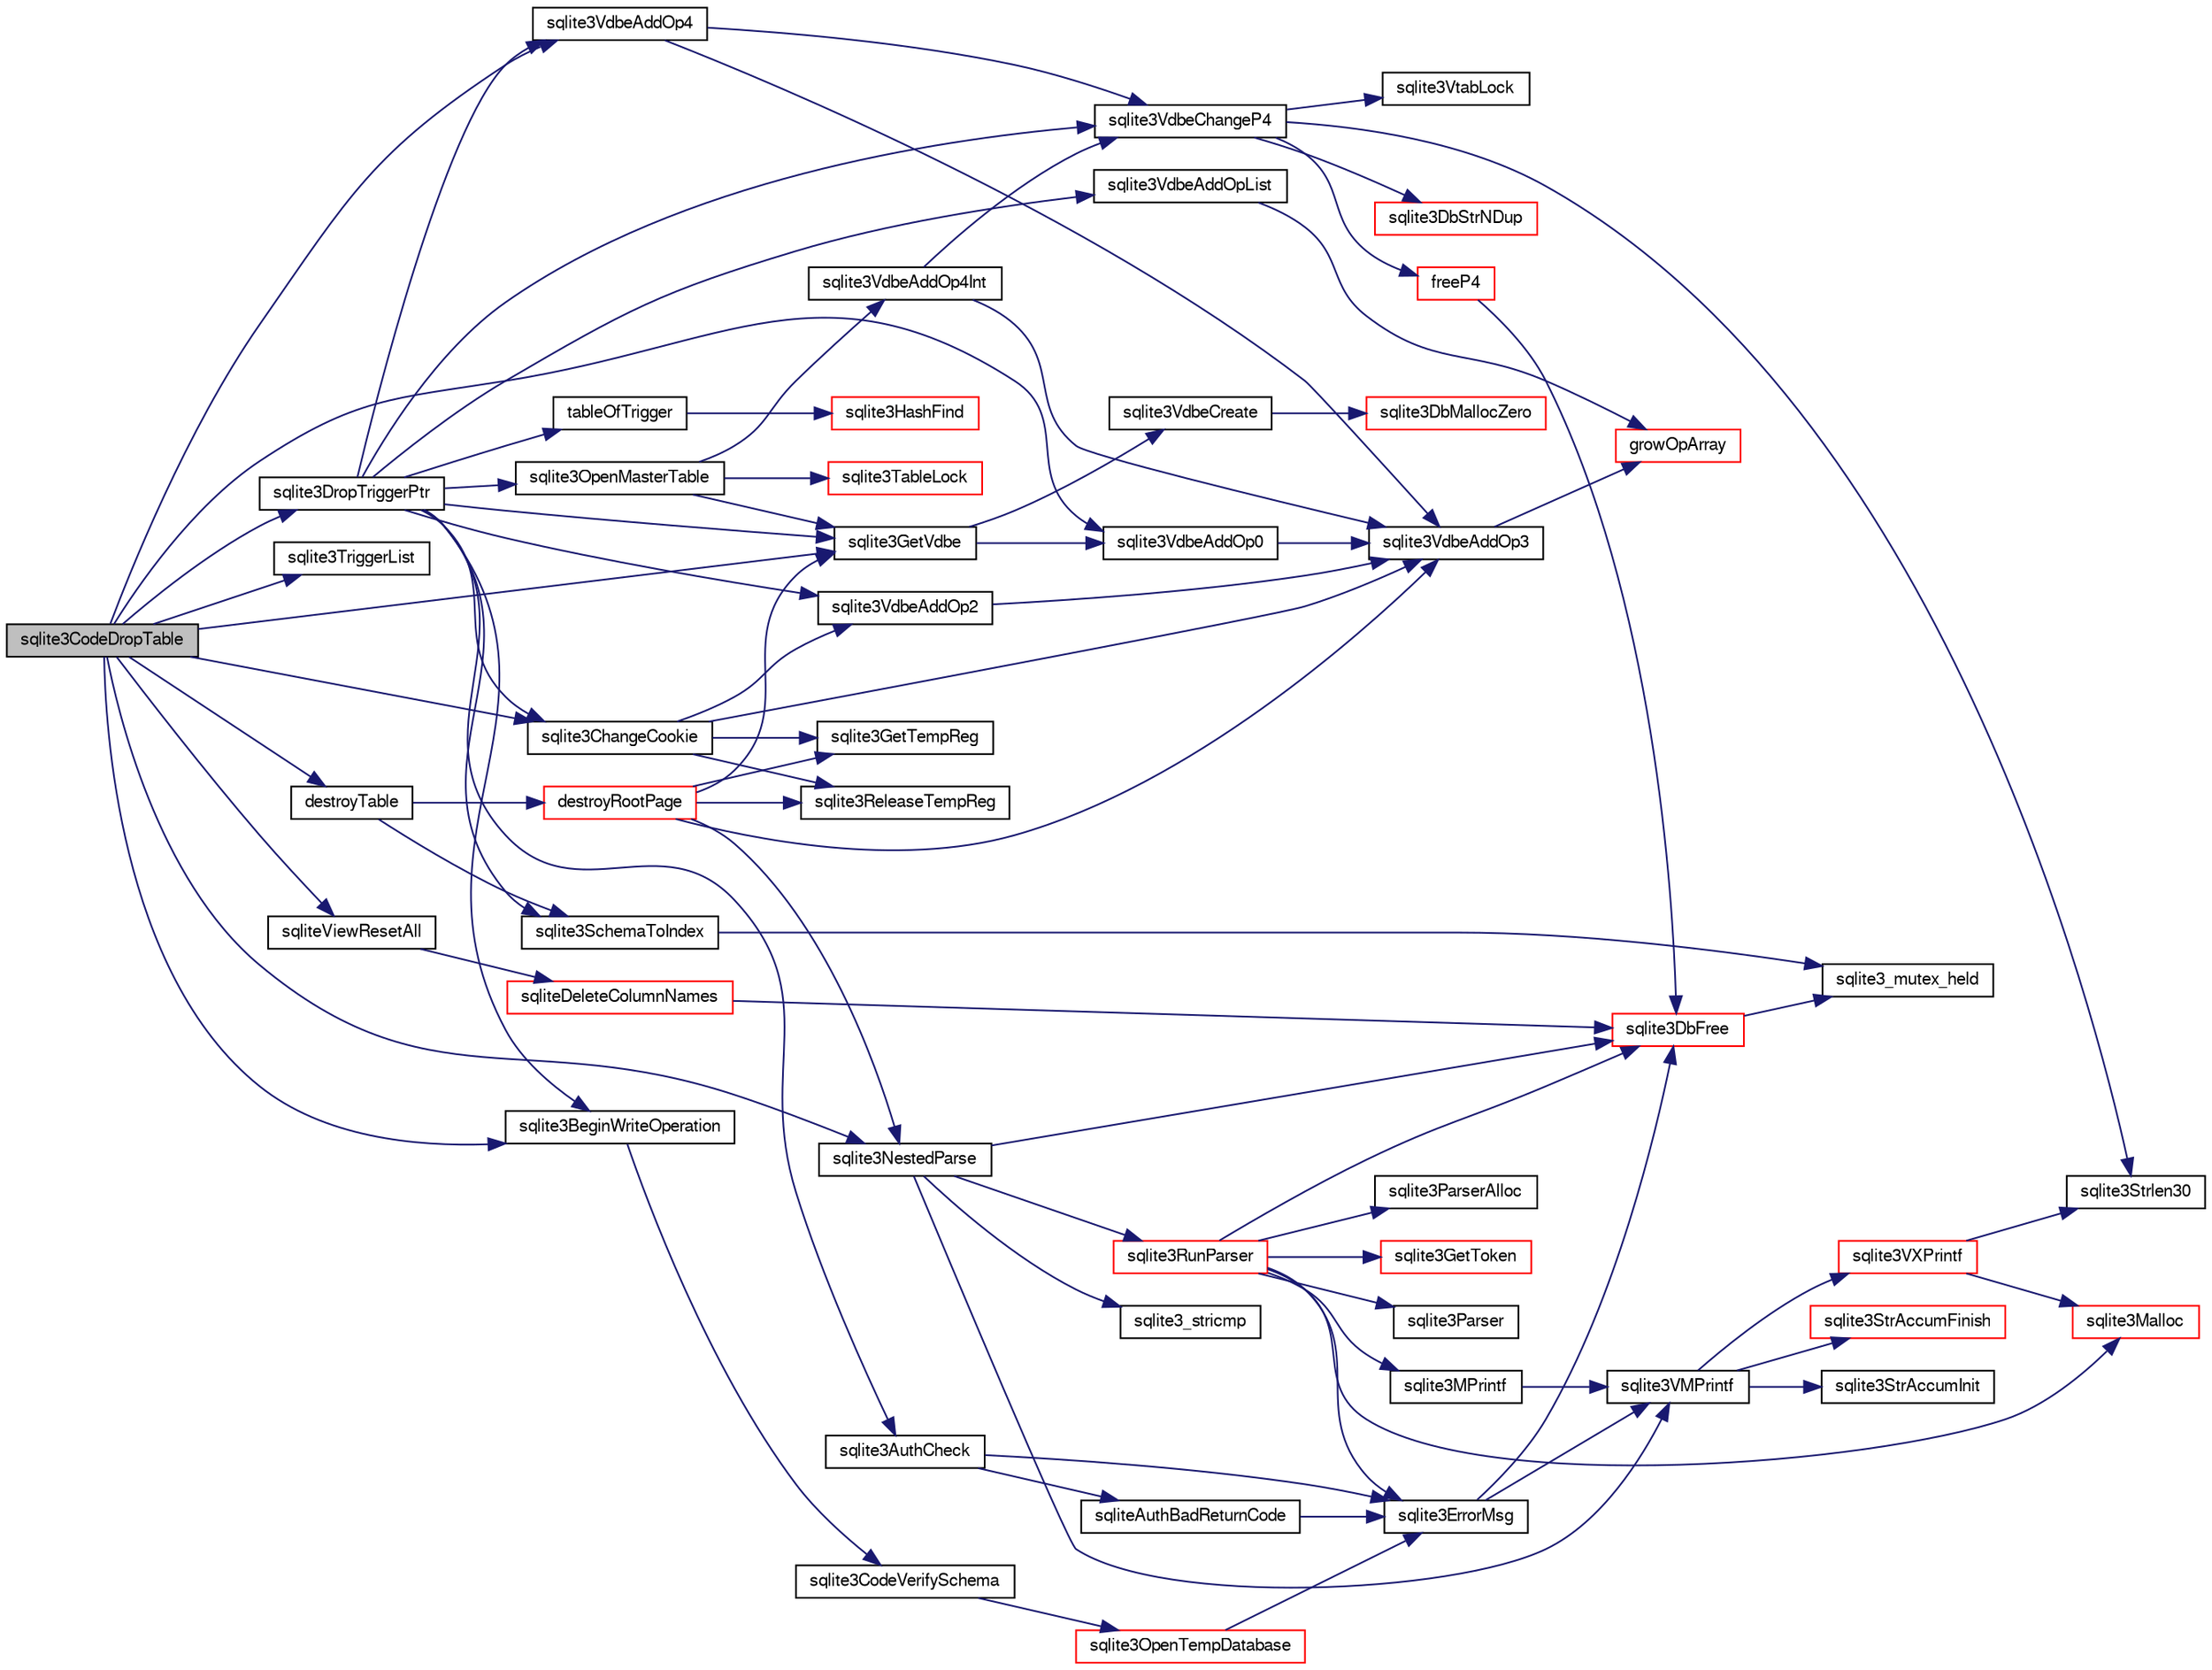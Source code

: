 digraph "sqlite3CodeDropTable"
{
  edge [fontname="FreeSans",fontsize="10",labelfontname="FreeSans",labelfontsize="10"];
  node [fontname="FreeSans",fontsize="10",shape=record];
  rankdir="LR";
  Node473017 [label="sqlite3CodeDropTable",height=0.2,width=0.4,color="black", fillcolor="grey75", style="filled", fontcolor="black"];
  Node473017 -> Node473018 [color="midnightblue",fontsize="10",style="solid",fontname="FreeSans"];
  Node473018 [label="sqlite3GetVdbe",height=0.2,width=0.4,color="black", fillcolor="white", style="filled",URL="$sqlite3_8c.html#a76b721dcd00b0587308547594cb6c1f4"];
  Node473018 -> Node473019 [color="midnightblue",fontsize="10",style="solid",fontname="FreeSans"];
  Node473019 [label="sqlite3VdbeCreate",height=0.2,width=0.4,color="black", fillcolor="white", style="filled",URL="$sqlite3_8c.html#a7778fbbc1a7b677f680ce0afc44a88e2"];
  Node473019 -> Node473020 [color="midnightblue",fontsize="10",style="solid",fontname="FreeSans"];
  Node473020 [label="sqlite3DbMallocZero",height=0.2,width=0.4,color="red", fillcolor="white", style="filled",URL="$sqlite3_8c.html#a49cfebac9d6067a03442c92af73f33e4"];
  Node473018 -> Node473033 [color="midnightblue",fontsize="10",style="solid",fontname="FreeSans"];
  Node473033 [label="sqlite3VdbeAddOp0",height=0.2,width=0.4,color="black", fillcolor="white", style="filled",URL="$sqlite3_8c.html#a0aefd237fc1d629f3a3d3d454ced408a"];
  Node473033 -> Node473034 [color="midnightblue",fontsize="10",style="solid",fontname="FreeSans"];
  Node473034 [label="sqlite3VdbeAddOp3",height=0.2,width=0.4,color="black", fillcolor="white", style="filled",URL="$sqlite3_8c.html#a29b4560b019211a73e1478cec7468345"];
  Node473034 -> Node473035 [color="midnightblue",fontsize="10",style="solid",fontname="FreeSans"];
  Node473035 [label="growOpArray",height=0.2,width=0.4,color="red", fillcolor="white", style="filled",URL="$sqlite3_8c.html#adb00b9ead01ffe0d757d5a6d0853ada5"];
  Node473017 -> Node473305 [color="midnightblue",fontsize="10",style="solid",fontname="FreeSans"];
  Node473305 [label="sqlite3BeginWriteOperation",height=0.2,width=0.4,color="black", fillcolor="white", style="filled",URL="$sqlite3_8c.html#a21b1b811bbe305f922244f8913c87f10"];
  Node473305 -> Node473306 [color="midnightblue",fontsize="10",style="solid",fontname="FreeSans"];
  Node473306 [label="sqlite3CodeVerifySchema",height=0.2,width=0.4,color="black", fillcolor="white", style="filled",URL="$sqlite3_8c.html#ad9d8708d96f8416ec59ebf41c57000f9"];
  Node473306 -> Node473307 [color="midnightblue",fontsize="10",style="solid",fontname="FreeSans"];
  Node473307 [label="sqlite3OpenTempDatabase",height=0.2,width=0.4,color="red", fillcolor="white", style="filled",URL="$sqlite3_8c.html#aaf3088380b731428b72d3b5777f93755"];
  Node473307 -> Node473521 [color="midnightblue",fontsize="10",style="solid",fontname="FreeSans"];
  Node473521 [label="sqlite3ErrorMsg",height=0.2,width=0.4,color="black", fillcolor="white", style="filled",URL="$sqlite3_8c.html#aee2798e173651adae0f9c85469f3457d"];
  Node473521 -> Node473293 [color="midnightblue",fontsize="10",style="solid",fontname="FreeSans"];
  Node473293 [label="sqlite3VMPrintf",height=0.2,width=0.4,color="black", fillcolor="white", style="filled",URL="$sqlite3_8c.html#a05535d0982ef06fbc2ee8195ebbae689"];
  Node473293 -> Node473068 [color="midnightblue",fontsize="10",style="solid",fontname="FreeSans"];
  Node473068 [label="sqlite3StrAccumInit",height=0.2,width=0.4,color="black", fillcolor="white", style="filled",URL="$sqlite3_8c.html#aabf95e113b9d54d519cd15a56215f560"];
  Node473293 -> Node473069 [color="midnightblue",fontsize="10",style="solid",fontname="FreeSans"];
  Node473069 [label="sqlite3VXPrintf",height=0.2,width=0.4,color="red", fillcolor="white", style="filled",URL="$sqlite3_8c.html#a63c25806c9bd4a2b76f9a0eb232c6bde"];
  Node473069 -> Node473023 [color="midnightblue",fontsize="10",style="solid",fontname="FreeSans"];
  Node473023 [label="sqlite3Malloc",height=0.2,width=0.4,color="red", fillcolor="white", style="filled",URL="$sqlite3_8c.html#a361a2eaa846b1885f123abe46f5d8b2b"];
  Node473069 -> Node473088 [color="midnightblue",fontsize="10",style="solid",fontname="FreeSans"];
  Node473088 [label="sqlite3Strlen30",height=0.2,width=0.4,color="black", fillcolor="white", style="filled",URL="$sqlite3_8c.html#a3dcd80ba41f1a308193dee74857b62a7"];
  Node473293 -> Node473112 [color="midnightblue",fontsize="10",style="solid",fontname="FreeSans"];
  Node473112 [label="sqlite3StrAccumFinish",height=0.2,width=0.4,color="red", fillcolor="white", style="filled",URL="$sqlite3_8c.html#adb7f26b10ac1b847db6f000ef4c2e2ba"];
  Node473521 -> Node473038 [color="midnightblue",fontsize="10",style="solid",fontname="FreeSans"];
  Node473038 [label="sqlite3DbFree",height=0.2,width=0.4,color="red", fillcolor="white", style="filled",URL="$sqlite3_8c.html#ac70ab821a6607b4a1b909582dc37a069"];
  Node473038 -> Node473022 [color="midnightblue",fontsize="10",style="solid",fontname="FreeSans"];
  Node473022 [label="sqlite3_mutex_held",height=0.2,width=0.4,color="black", fillcolor="white", style="filled",URL="$sqlite3_8c.html#acf77da68932b6bc163c5e68547ecc3e7"];
  Node473017 -> Node473033 [color="midnightblue",fontsize="10",style="solid",fontname="FreeSans"];
  Node473017 -> Node473524 [color="midnightblue",fontsize="10",style="solid",fontname="FreeSans"];
  Node473524 [label="sqlite3TriggerList",height=0.2,width=0.4,color="black", fillcolor="white", style="filled",URL="$sqlite3_8c.html#a64b772357d0dabd103b28ce0ca0b312f"];
  Node473017 -> Node473525 [color="midnightblue",fontsize="10",style="solid",fontname="FreeSans"];
  Node473525 [label="sqlite3DropTriggerPtr",height=0.2,width=0.4,color="black", fillcolor="white", style="filled",URL="$sqlite3_8c.html#aa3a84617bfc76be1c61c27fc2b6d0b17"];
  Node473525 -> Node473526 [color="midnightblue",fontsize="10",style="solid",fontname="FreeSans"];
  Node473526 [label="sqlite3SchemaToIndex",height=0.2,width=0.4,color="black", fillcolor="white", style="filled",URL="$sqlite3_8c.html#ad9ef77a42022f1f8c8ab71b5761f5134"];
  Node473526 -> Node473022 [color="midnightblue",fontsize="10",style="solid",fontname="FreeSans"];
  Node473525 -> Node473527 [color="midnightblue",fontsize="10",style="solid",fontname="FreeSans"];
  Node473527 [label="tableOfTrigger",height=0.2,width=0.4,color="black", fillcolor="white", style="filled",URL="$sqlite3_8c.html#a62f317e5cd5c8e11647b1d56426467c3"];
  Node473527 -> Node473528 [color="midnightblue",fontsize="10",style="solid",fontname="FreeSans"];
  Node473528 [label="sqlite3HashFind",height=0.2,width=0.4,color="red", fillcolor="white", style="filled",URL="$sqlite3_8c.html#a8ca124229470a66b4c9c141ded48e2aa"];
  Node473525 -> Node473531 [color="midnightblue",fontsize="10",style="solid",fontname="FreeSans"];
  Node473531 [label="sqlite3AuthCheck",height=0.2,width=0.4,color="black", fillcolor="white", style="filled",URL="$sqlite3_8c.html#a83c75b8b7aa1c35301005be7ff1a8582"];
  Node473531 -> Node473521 [color="midnightblue",fontsize="10",style="solid",fontname="FreeSans"];
  Node473531 -> Node473532 [color="midnightblue",fontsize="10",style="solid",fontname="FreeSans"];
  Node473532 [label="sqliteAuthBadReturnCode",height=0.2,width=0.4,color="black", fillcolor="white", style="filled",URL="$sqlite3_8c.html#ad8fdda3ef346903a89e24dd825642bc1"];
  Node473532 -> Node473521 [color="midnightblue",fontsize="10",style="solid",fontname="FreeSans"];
  Node473525 -> Node473018 [color="midnightblue",fontsize="10",style="solid",fontname="FreeSans"];
  Node473525 -> Node473305 [color="midnightblue",fontsize="10",style="solid",fontname="FreeSans"];
  Node473525 -> Node473533 [color="midnightblue",fontsize="10",style="solid",fontname="FreeSans"];
  Node473533 [label="sqlite3OpenMasterTable",height=0.2,width=0.4,color="black", fillcolor="white", style="filled",URL="$sqlite3_8c.html#af09834781ee193f5fe2dc60117210695"];
  Node473533 -> Node473018 [color="midnightblue",fontsize="10",style="solid",fontname="FreeSans"];
  Node473533 -> Node473534 [color="midnightblue",fontsize="10",style="solid",fontname="FreeSans"];
  Node473534 [label="sqlite3TableLock",height=0.2,width=0.4,color="red", fillcolor="white", style="filled",URL="$sqlite3_8c.html#a13be5e81f379c515f270f6f2a3bb63a7"];
  Node473533 -> Node473535 [color="midnightblue",fontsize="10",style="solid",fontname="FreeSans"];
  Node473535 [label="sqlite3VdbeAddOp4Int",height=0.2,width=0.4,color="black", fillcolor="white", style="filled",URL="$sqlite3_8c.html#afff63410071bb7015a6392d8a7704b43"];
  Node473535 -> Node473034 [color="midnightblue",fontsize="10",style="solid",fontname="FreeSans"];
  Node473535 -> Node473536 [color="midnightblue",fontsize="10",style="solid",fontname="FreeSans"];
  Node473536 [label="sqlite3VdbeChangeP4",height=0.2,width=0.4,color="black", fillcolor="white", style="filled",URL="$sqlite3_8c.html#add0d891a062d044a0c7e6fc072702830"];
  Node473536 -> Node473537 [color="midnightblue",fontsize="10",style="solid",fontname="FreeSans"];
  Node473537 [label="freeP4",height=0.2,width=0.4,color="red", fillcolor="white", style="filled",URL="$sqlite3_8c.html#aa1ec8debef2a9be5fe36a3082fd3e0f9"];
  Node473537 -> Node473038 [color="midnightblue",fontsize="10",style="solid",fontname="FreeSans"];
  Node473536 -> Node473543 [color="midnightblue",fontsize="10",style="solid",fontname="FreeSans"];
  Node473543 [label="sqlite3VtabLock",height=0.2,width=0.4,color="black", fillcolor="white", style="filled",URL="$sqlite3_8c.html#aa2b6bcc2ba2b313da4b72e6b0d83dea6"];
  Node473536 -> Node473088 [color="midnightblue",fontsize="10",style="solid",fontname="FreeSans"];
  Node473536 -> Node473296 [color="midnightblue",fontsize="10",style="solid",fontname="FreeSans"];
  Node473296 [label="sqlite3DbStrNDup",height=0.2,width=0.4,color="red", fillcolor="white", style="filled",URL="$sqlite3_8c.html#a48e8c757f70cba60fe83ce00ad8de713"];
  Node473525 -> Node473544 [color="midnightblue",fontsize="10",style="solid",fontname="FreeSans"];
  Node473544 [label="sqlite3VdbeAddOpList",height=0.2,width=0.4,color="black", fillcolor="white", style="filled",URL="$sqlite3_8c.html#a6572b593ee8074a2c1fb01cf317a3fa8"];
  Node473544 -> Node473035 [color="midnightblue",fontsize="10",style="solid",fontname="FreeSans"];
  Node473525 -> Node473536 [color="midnightblue",fontsize="10",style="solid",fontname="FreeSans"];
  Node473525 -> Node473545 [color="midnightblue",fontsize="10",style="solid",fontname="FreeSans"];
  Node473545 [label="sqlite3ChangeCookie",height=0.2,width=0.4,color="black", fillcolor="white", style="filled",URL="$sqlite3_8c.html#a0ef89bb4c4f2d45de9f462e63cbfddec"];
  Node473545 -> Node473546 [color="midnightblue",fontsize="10",style="solid",fontname="FreeSans"];
  Node473546 [label="sqlite3GetTempReg",height=0.2,width=0.4,color="black", fillcolor="white", style="filled",URL="$sqlite3_8c.html#ab58586b4abaefcc5df42af9d1e84d8fb"];
  Node473545 -> Node473547 [color="midnightblue",fontsize="10",style="solid",fontname="FreeSans"];
  Node473547 [label="sqlite3VdbeAddOp2",height=0.2,width=0.4,color="black", fillcolor="white", style="filled",URL="$sqlite3_8c.html#ae87204d7b069da19e4db0404c6deaae5"];
  Node473547 -> Node473034 [color="midnightblue",fontsize="10",style="solid",fontname="FreeSans"];
  Node473545 -> Node473034 [color="midnightblue",fontsize="10",style="solid",fontname="FreeSans"];
  Node473545 -> Node473548 [color="midnightblue",fontsize="10",style="solid",fontname="FreeSans"];
  Node473548 [label="sqlite3ReleaseTempReg",height=0.2,width=0.4,color="black", fillcolor="white", style="filled",URL="$sqlite3_8c.html#a48d55dce63ac590c3b0fc464abb67ad7"];
  Node473525 -> Node473547 [color="midnightblue",fontsize="10",style="solid",fontname="FreeSans"];
  Node473525 -> Node473549 [color="midnightblue",fontsize="10",style="solid",fontname="FreeSans"];
  Node473549 [label="sqlite3VdbeAddOp4",height=0.2,width=0.4,color="black", fillcolor="white", style="filled",URL="$sqlite3_8c.html#a739d7a47b1c11779283b7797ea7e1d4d"];
  Node473549 -> Node473034 [color="midnightblue",fontsize="10",style="solid",fontname="FreeSans"];
  Node473549 -> Node473536 [color="midnightblue",fontsize="10",style="solid",fontname="FreeSans"];
  Node473017 -> Node473550 [color="midnightblue",fontsize="10",style="solid",fontname="FreeSans"];
  Node473550 [label="sqlite3NestedParse",height=0.2,width=0.4,color="black", fillcolor="white", style="filled",URL="$sqlite3_8c.html#ae78bd6187a28892732af5428ec15b03f"];
  Node473550 -> Node473293 [color="midnightblue",fontsize="10",style="solid",fontname="FreeSans"];
  Node473550 -> Node473551 [color="midnightblue",fontsize="10",style="solid",fontname="FreeSans"];
  Node473551 [label="sqlite3RunParser",height=0.2,width=0.4,color="red", fillcolor="white", style="filled",URL="$sqlite3_8c.html#a174f16a9adcc64bf971bae4a5ffa3488"];
  Node473551 -> Node473552 [color="midnightblue",fontsize="10",style="solid",fontname="FreeSans"];
  Node473552 [label="sqlite3ParserAlloc",height=0.2,width=0.4,color="black", fillcolor="white", style="filled",URL="$sqlite3_8c.html#ad04f20cc1a4b6d3e458d60b80c694d94"];
  Node473551 -> Node473023 [color="midnightblue",fontsize="10",style="solid",fontname="FreeSans"];
  Node473551 -> Node473290 [color="midnightblue",fontsize="10",style="solid",fontname="FreeSans"];
  Node473290 [label="sqlite3GetToken",height=0.2,width=0.4,color="red", fillcolor="white", style="filled",URL="$sqlite3_8c.html#a3111c5f563140332fcc76d31fd028aaf"];
  Node473551 -> Node473521 [color="midnightblue",fontsize="10",style="solid",fontname="FreeSans"];
  Node473551 -> Node473038 [color="midnightblue",fontsize="10",style="solid",fontname="FreeSans"];
  Node473551 -> Node473292 [color="midnightblue",fontsize="10",style="solid",fontname="FreeSans"];
  Node473292 [label="sqlite3MPrintf",height=0.2,width=0.4,color="black", fillcolor="white", style="filled",URL="$sqlite3_8c.html#a208ef0df84e9778778804a19af03efea"];
  Node473292 -> Node473293 [color="midnightblue",fontsize="10",style="solid",fontname="FreeSans"];
  Node473551 -> Node473553 [color="midnightblue",fontsize="10",style="solid",fontname="FreeSans"];
  Node473553 [label="sqlite3Parser",height=0.2,width=0.4,color="black", fillcolor="white", style="filled",URL="$sqlite3_8c.html#a6f46fb0365c1d879ab5d64cde499c224"];
  Node473550 -> Node473038 [color="midnightblue",fontsize="10",style="solid",fontname="FreeSans"];
  Node473550 -> Node473912 [color="midnightblue",fontsize="10",style="solid",fontname="FreeSans"];
  Node473912 [label="sqlite3_stricmp",height=0.2,width=0.4,color="black", fillcolor="white", style="filled",URL="$sqlite3_8c.html#aaa53981a07ebaa0c9d16b24032fb943c"];
  Node473017 -> Node473995 [color="midnightblue",fontsize="10",style="solid",fontname="FreeSans"];
  Node473995 [label="destroyTable",height=0.2,width=0.4,color="black", fillcolor="white", style="filled",URL="$sqlite3_8c.html#af9dd6dd5525753fa1319b280d8280b1e"];
  Node473995 -> Node473526 [color="midnightblue",fontsize="10",style="solid",fontname="FreeSans"];
  Node473995 -> Node473996 [color="midnightblue",fontsize="10",style="solid",fontname="FreeSans"];
  Node473996 [label="destroyRootPage",height=0.2,width=0.4,color="red", fillcolor="white", style="filled",URL="$sqlite3_8c.html#a117f2ef54e18f018369a4da17d1a0881"];
  Node473996 -> Node473018 [color="midnightblue",fontsize="10",style="solid",fontname="FreeSans"];
  Node473996 -> Node473546 [color="midnightblue",fontsize="10",style="solid",fontname="FreeSans"];
  Node473996 -> Node473034 [color="midnightblue",fontsize="10",style="solid",fontname="FreeSans"];
  Node473996 -> Node473550 [color="midnightblue",fontsize="10",style="solid",fontname="FreeSans"];
  Node473996 -> Node473548 [color="midnightblue",fontsize="10",style="solid",fontname="FreeSans"];
  Node473017 -> Node473549 [color="midnightblue",fontsize="10",style="solid",fontname="FreeSans"];
  Node473017 -> Node473545 [color="midnightblue",fontsize="10",style="solid",fontname="FreeSans"];
  Node473017 -> Node473998 [color="midnightblue",fontsize="10",style="solid",fontname="FreeSans"];
  Node473998 [label="sqliteViewResetAll",height=0.2,width=0.4,color="black", fillcolor="white", style="filled",URL="$sqlite3_8c.html#af643ac796068323122097267a246da89"];
  Node473998 -> Node473992 [color="midnightblue",fontsize="10",style="solid",fontname="FreeSans"];
  Node473992 [label="sqliteDeleteColumnNames",height=0.2,width=0.4,color="red", fillcolor="white", style="filled",URL="$sqlite3_8c.html#a30fd46bd85a745b908f382e5dd74c38a"];
  Node473992 -> Node473038 [color="midnightblue",fontsize="10",style="solid",fontname="FreeSans"];
}
